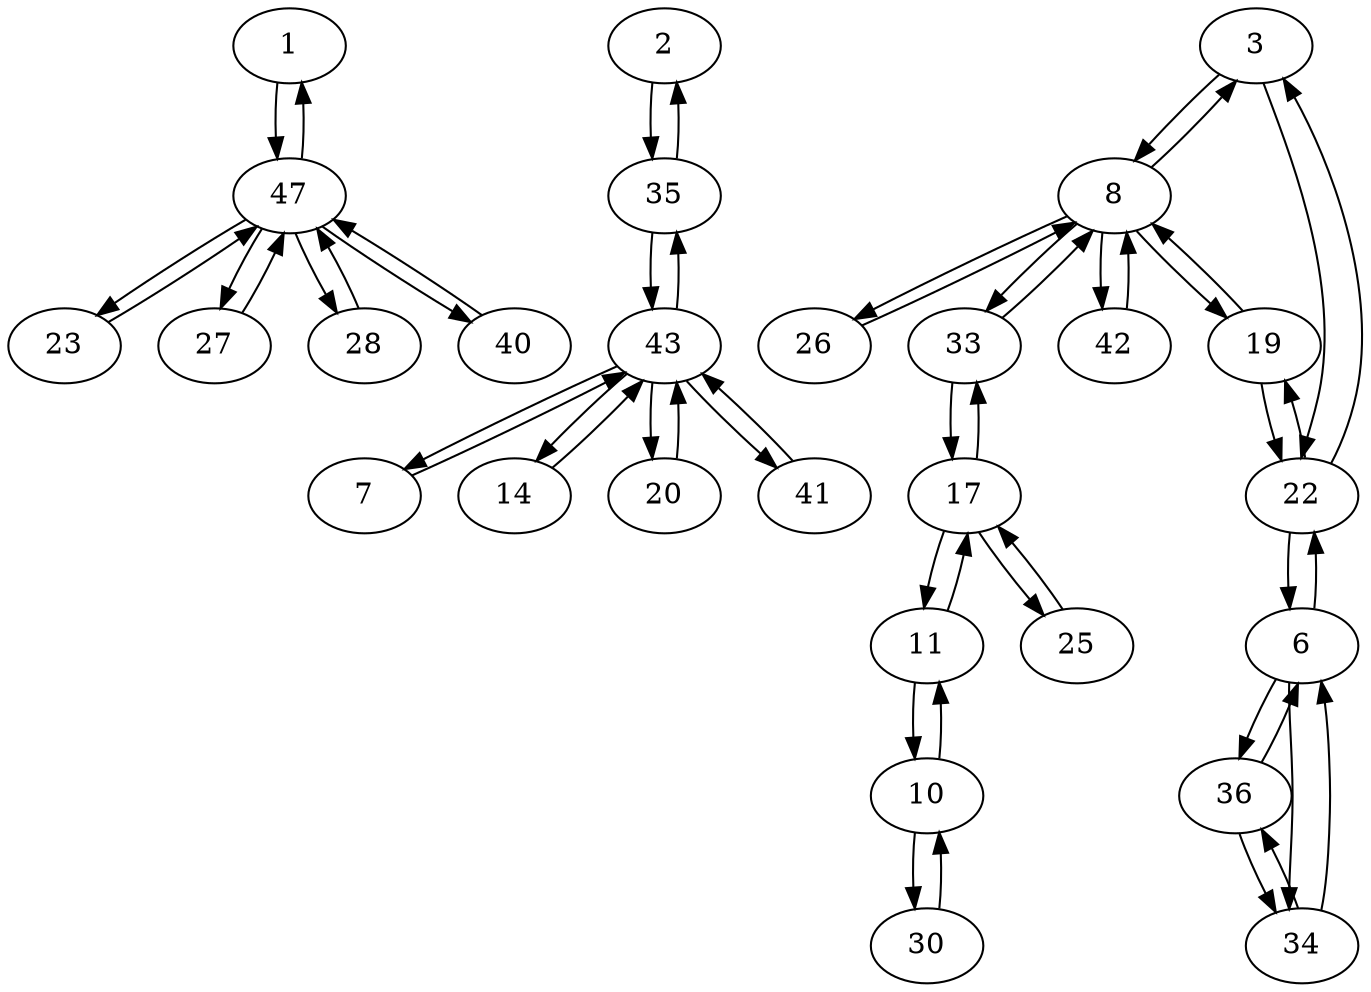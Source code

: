 digraph G {
  1 -> 47;
  2 -> 35;
  3 -> 8;
  3 -> 22;
  6 -> 22;
  6 -> 34;
  6 -> 36;
  7 -> 43;
  8 -> 3;
  8 -> 19;
  8 -> 26;
  8 -> 33;
  8 -> 42;
  10 -> 11;
  10 -> 30;
  11 -> 10;
  11 -> 17;
  14 -> 43;
  17 -> 11;
  17 -> 25;
  17 -> 33;
  19 -> 8;
  19 -> 22;
  20 -> 43;
  22 -> 3;
  22 -> 6;
  22 -> 19;
  23 -> 47;
  25 -> 17;
  26 -> 8;
  27 -> 47;
  28 -> 47;
  30 -> 10;
  33 -> 8;
  33 -> 17;
  34 -> 6;
  34 -> 36;
  35 -> 2;
  35 -> 43;
  36 -> 6;
  36 -> 34;
  40 -> 47;
  41 -> 43;
  42 -> 8;
  43 -> 7;
  43 -> 14;
  43 -> 20;
  43 -> 35;
  43 -> 41;
  47 -> 1;
  47 -> 23;
  47 -> 27;
  47 -> 28;
  47 -> 40;
}